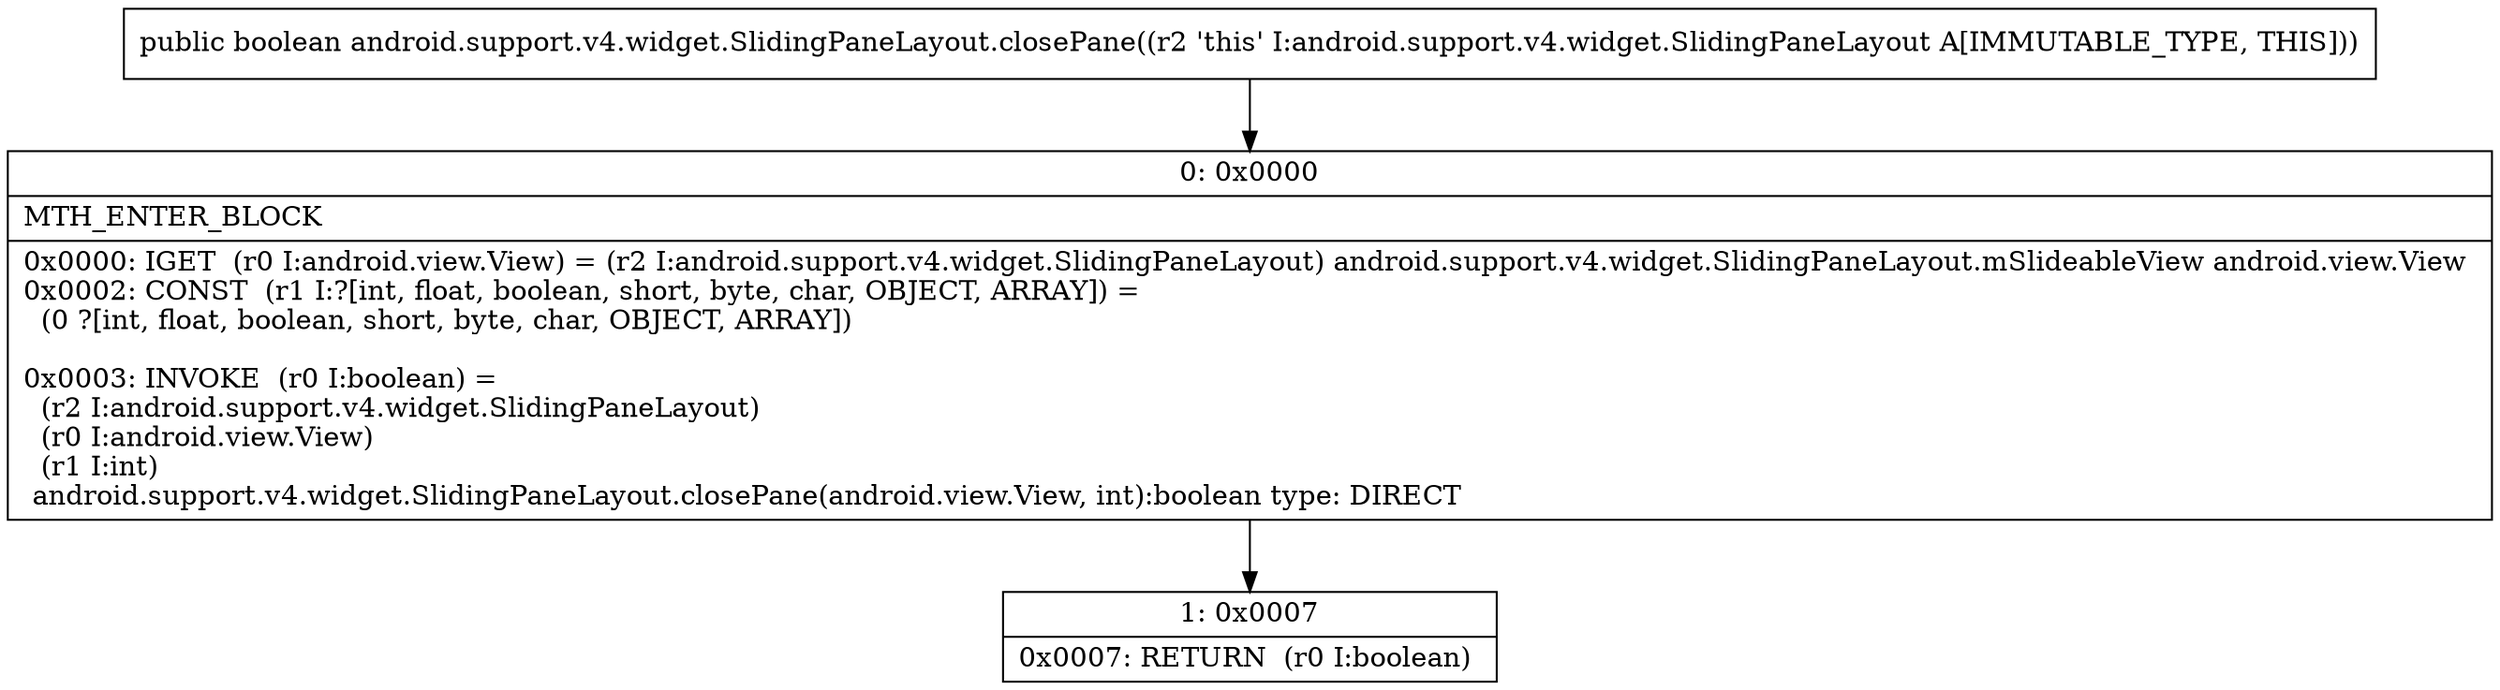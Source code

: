 digraph "CFG forandroid.support.v4.widget.SlidingPaneLayout.closePane()Z" {
Node_0 [shape=record,label="{0\:\ 0x0000|MTH_ENTER_BLOCK\l|0x0000: IGET  (r0 I:android.view.View) = (r2 I:android.support.v4.widget.SlidingPaneLayout) android.support.v4.widget.SlidingPaneLayout.mSlideableView android.view.View \l0x0002: CONST  (r1 I:?[int, float, boolean, short, byte, char, OBJECT, ARRAY]) = \l  (0 ?[int, float, boolean, short, byte, char, OBJECT, ARRAY])\l \l0x0003: INVOKE  (r0 I:boolean) = \l  (r2 I:android.support.v4.widget.SlidingPaneLayout)\l  (r0 I:android.view.View)\l  (r1 I:int)\l android.support.v4.widget.SlidingPaneLayout.closePane(android.view.View, int):boolean type: DIRECT \l}"];
Node_1 [shape=record,label="{1\:\ 0x0007|0x0007: RETURN  (r0 I:boolean) \l}"];
MethodNode[shape=record,label="{public boolean android.support.v4.widget.SlidingPaneLayout.closePane((r2 'this' I:android.support.v4.widget.SlidingPaneLayout A[IMMUTABLE_TYPE, THIS])) }"];
MethodNode -> Node_0;
Node_0 -> Node_1;
}

